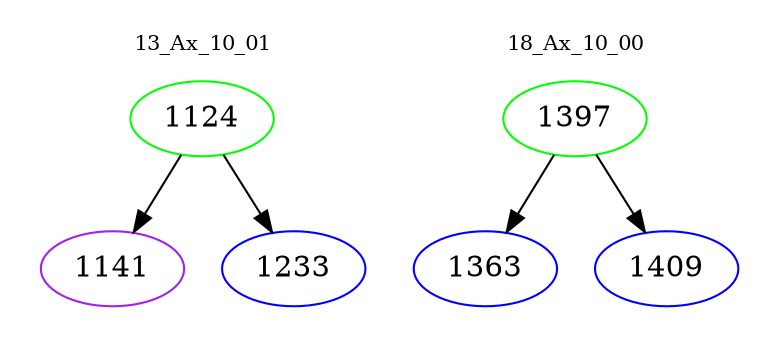 digraph{
subgraph cluster_0 {
color = white
label = "13_Ax_10_01";
fontsize=10;
T0_1124 [label="1124", color="green"]
T0_1124 -> T0_1141 [color="black"]
T0_1141 [label="1141", color="purple"]
T0_1124 -> T0_1233 [color="black"]
T0_1233 [label="1233", color="blue"]
}
subgraph cluster_1 {
color = white
label = "18_Ax_10_00";
fontsize=10;
T1_1397 [label="1397", color="green"]
T1_1397 -> T1_1363 [color="black"]
T1_1363 [label="1363", color="blue"]
T1_1397 -> T1_1409 [color="black"]
T1_1409 [label="1409", color="blue"]
}
}
